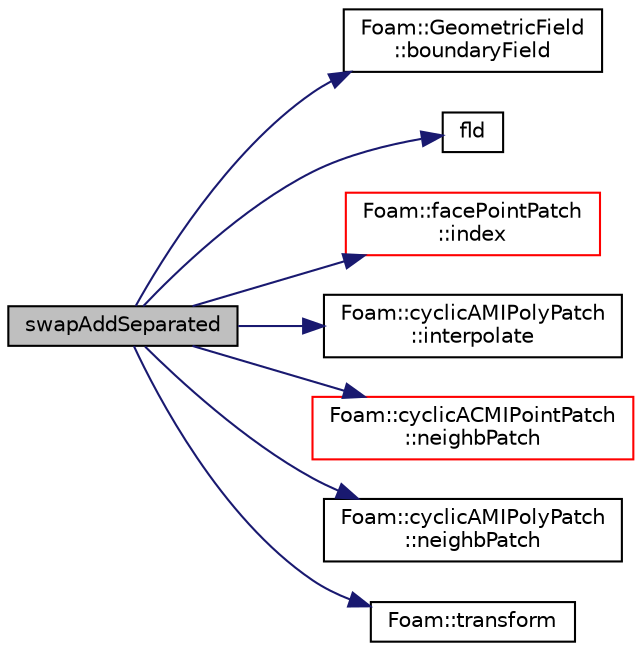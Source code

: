 digraph "swapAddSeparated"
{
  bgcolor="transparent";
  edge [fontname="Helvetica",fontsize="10",labelfontname="Helvetica",labelfontsize="10"];
  node [fontname="Helvetica",fontsize="10",shape=record];
  rankdir="LR";
  Node1 [label="swapAddSeparated",height=0.2,width=0.4,color="black", fillcolor="grey75", style="filled", fontcolor="black"];
  Node1 -> Node2 [color="midnightblue",fontsize="10",style="solid",fontname="Helvetica"];
  Node2 [label="Foam::GeometricField\l::boundaryField",height=0.2,width=0.4,color="black",URL="$a00937.html#a6987ef31fb532d0fc43c84eca14fe558",tooltip="Return const-reference to the boundary field. "];
  Node1 -> Node3 [color="midnightblue",fontsize="10",style="solid",fontname="Helvetica"];
  Node3 [label="fld",height=0.2,width=0.4,color="black",URL="$a04421.html#ad4512456f4da706b47fd304150561080"];
  Node1 -> Node4 [color="midnightblue",fontsize="10",style="solid",fontname="Helvetica"];
  Node4 [label="Foam::facePointPatch\l::index",height=0.2,width=0.4,color="red",URL="$a00742.html#a460a6a24246524e2b863c6b97756a0cb",tooltip="Return the index of this patch in the pointBoundaryMesh. "];
  Node1 -> Node5 [color="midnightblue",fontsize="10",style="solid",fontname="Helvetica"];
  Node5 [label="Foam::cyclicAMIPolyPatch\l::interpolate",height=0.2,width=0.4,color="black",URL="$a00481.html#a85fb1f1d9d75e3917f83204dc3da1020",tooltip="Interpolate field. "];
  Node1 -> Node6 [color="midnightblue",fontsize="10",style="solid",fontname="Helvetica"];
  Node6 [label="Foam::cyclicACMIPointPatch\l::neighbPatch",height=0.2,width=0.4,color="red",URL="$a00469.html#af52ae7eb15af344f0d24ae5428a2d111",tooltip="Return neighbour point patch. "];
  Node1 -> Node7 [color="midnightblue",fontsize="10",style="solid",fontname="Helvetica"];
  Node7 [label="Foam::cyclicAMIPolyPatch\l::neighbPatch",height=0.2,width=0.4,color="black",URL="$a00481.html#a1c22d203e2555e612f672ab67343d16a",tooltip="Return a reference to the neighbour patch. "];
  Node1 -> Node8 [color="midnightblue",fontsize="10",style="solid",fontname="Helvetica"];
  Node8 [label="Foam::transform",height=0.2,width=0.4,color="black",URL="$a10936.html#a919915170941701c1223291531ad010c"];
}
